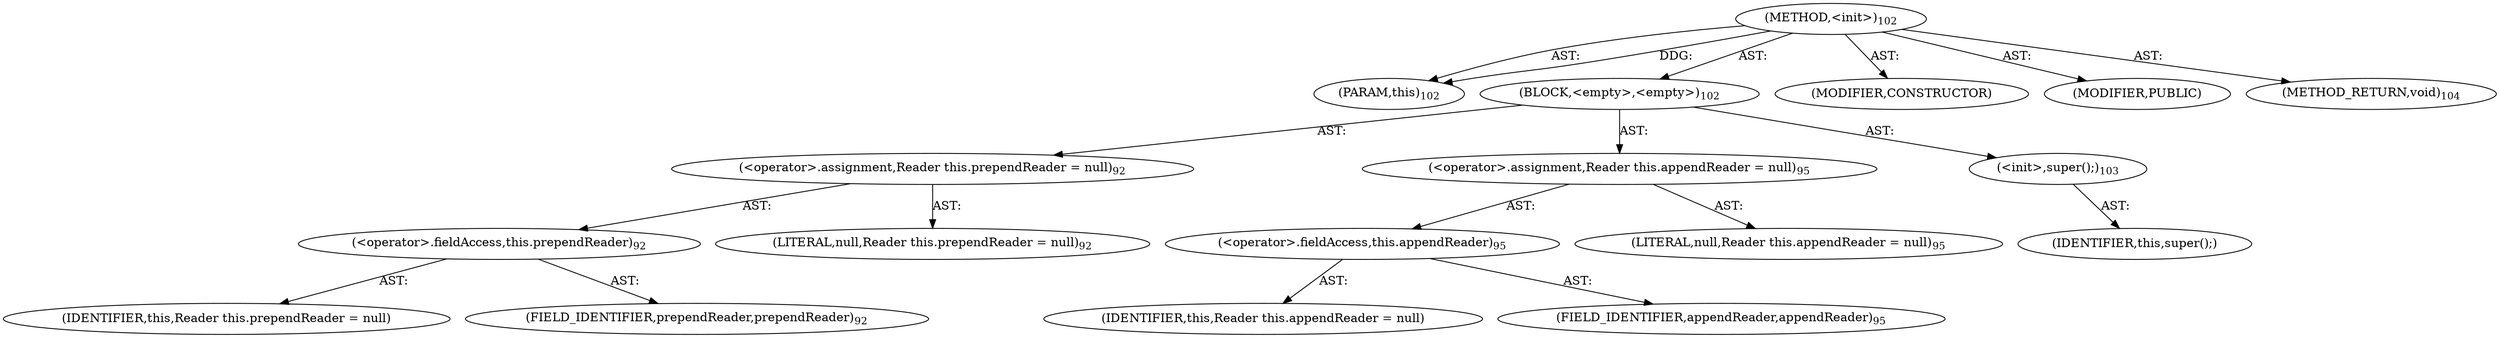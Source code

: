 digraph "&lt;init&gt;" {  
"111669149696" [label = <(METHOD,&lt;init&gt;)<SUB>102</SUB>> ]
"115964116997" [label = <(PARAM,this)<SUB>102</SUB>> ]
"25769803776" [label = <(BLOCK,&lt;empty&gt;,&lt;empty&gt;)<SUB>102</SUB>> ]
"30064771074" [label = <(&lt;operator&gt;.assignment,Reader this.prependReader = null)<SUB>92</SUB>> ]
"30064771075" [label = <(&lt;operator&gt;.fieldAccess,this.prependReader)<SUB>92</SUB>> ]
"68719476751" [label = <(IDENTIFIER,this,Reader this.prependReader = null)> ]
"55834574848" [label = <(FIELD_IDENTIFIER,prependReader,prependReader)<SUB>92</SUB>> ]
"90194313216" [label = <(LITERAL,null,Reader this.prependReader = null)<SUB>92</SUB>> ]
"30064771076" [label = <(&lt;operator&gt;.assignment,Reader this.appendReader = null)<SUB>95</SUB>> ]
"30064771077" [label = <(&lt;operator&gt;.fieldAccess,this.appendReader)<SUB>95</SUB>> ]
"68719476752" [label = <(IDENTIFIER,this,Reader this.appendReader = null)> ]
"55834574849" [label = <(FIELD_IDENTIFIER,appendReader,appendReader)<SUB>95</SUB>> ]
"90194313217" [label = <(LITERAL,null,Reader this.appendReader = null)<SUB>95</SUB>> ]
"30064771072" [label = <(&lt;init&gt;,super();)<SUB>103</SUB>> ]
"68719476748" [label = <(IDENTIFIER,this,super();)> ]
"133143986180" [label = <(MODIFIER,CONSTRUCTOR)> ]
"133143986181" [label = <(MODIFIER,PUBLIC)> ]
"128849018880" [label = <(METHOD_RETURN,void)<SUB>104</SUB>> ]
  "111669149696" -> "115964116997"  [ label = "AST: "] 
  "111669149696" -> "25769803776"  [ label = "AST: "] 
  "111669149696" -> "133143986180"  [ label = "AST: "] 
  "111669149696" -> "133143986181"  [ label = "AST: "] 
  "111669149696" -> "128849018880"  [ label = "AST: "] 
  "25769803776" -> "30064771074"  [ label = "AST: "] 
  "25769803776" -> "30064771076"  [ label = "AST: "] 
  "25769803776" -> "30064771072"  [ label = "AST: "] 
  "30064771074" -> "30064771075"  [ label = "AST: "] 
  "30064771074" -> "90194313216"  [ label = "AST: "] 
  "30064771075" -> "68719476751"  [ label = "AST: "] 
  "30064771075" -> "55834574848"  [ label = "AST: "] 
  "30064771076" -> "30064771077"  [ label = "AST: "] 
  "30064771076" -> "90194313217"  [ label = "AST: "] 
  "30064771077" -> "68719476752"  [ label = "AST: "] 
  "30064771077" -> "55834574849"  [ label = "AST: "] 
  "30064771072" -> "68719476748"  [ label = "AST: "] 
  "111669149696" -> "115964116997"  [ label = "DDG: "] 
}

